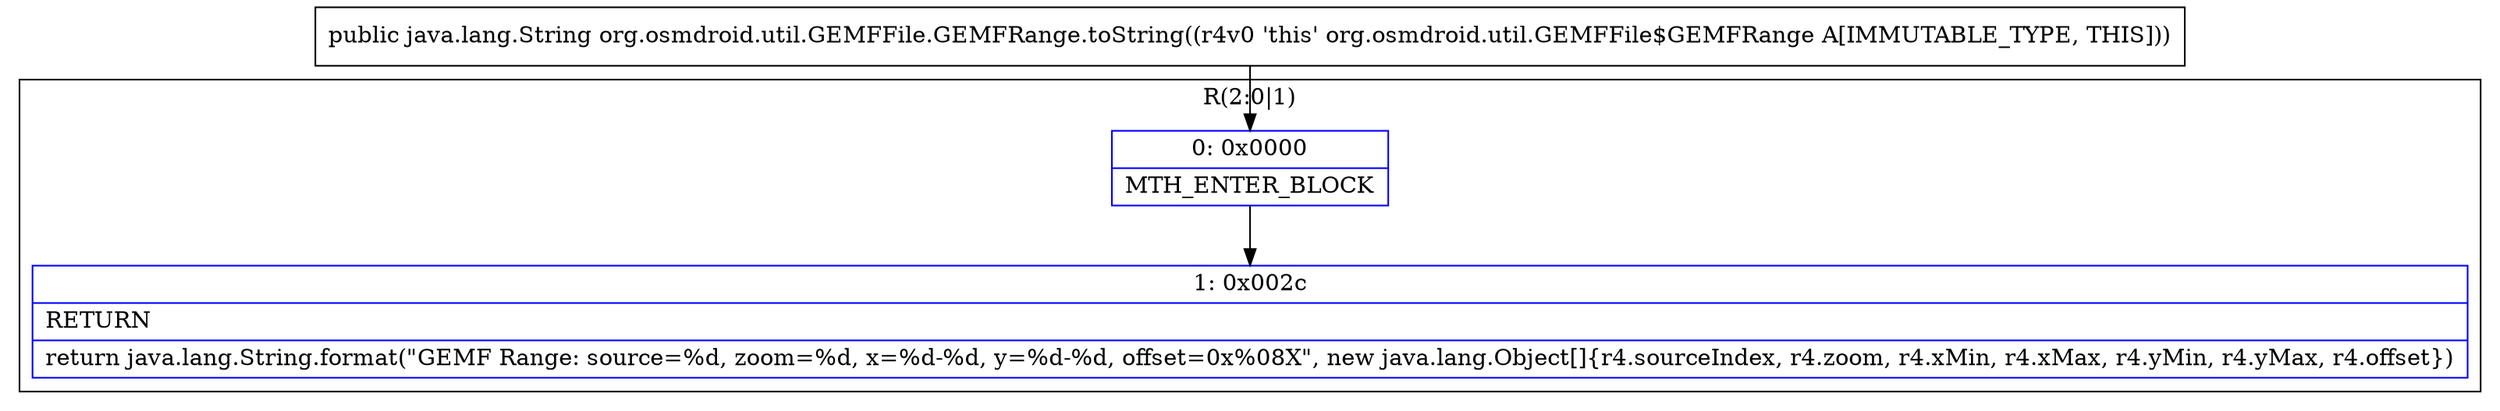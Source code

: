 digraph "CFG fororg.osmdroid.util.GEMFFile.GEMFRange.toString()Ljava\/lang\/String;" {
subgraph cluster_Region_362847206 {
label = "R(2:0|1)";
node [shape=record,color=blue];
Node_0 [shape=record,label="{0\:\ 0x0000|MTH_ENTER_BLOCK\l}"];
Node_1 [shape=record,label="{1\:\ 0x002c|RETURN\l|return java.lang.String.format(\"GEMF Range: source=%d, zoom=%d, x=%d\-%d, y=%d\-%d, offset=0x%08X\", new java.lang.Object[]\{r4.sourceIndex, r4.zoom, r4.xMin, r4.xMax, r4.yMin, r4.yMax, r4.offset\})\l}"];
}
MethodNode[shape=record,label="{public java.lang.String org.osmdroid.util.GEMFFile.GEMFRange.toString((r4v0 'this' org.osmdroid.util.GEMFFile$GEMFRange A[IMMUTABLE_TYPE, THIS])) }"];
MethodNode -> Node_0;
Node_0 -> Node_1;
}

